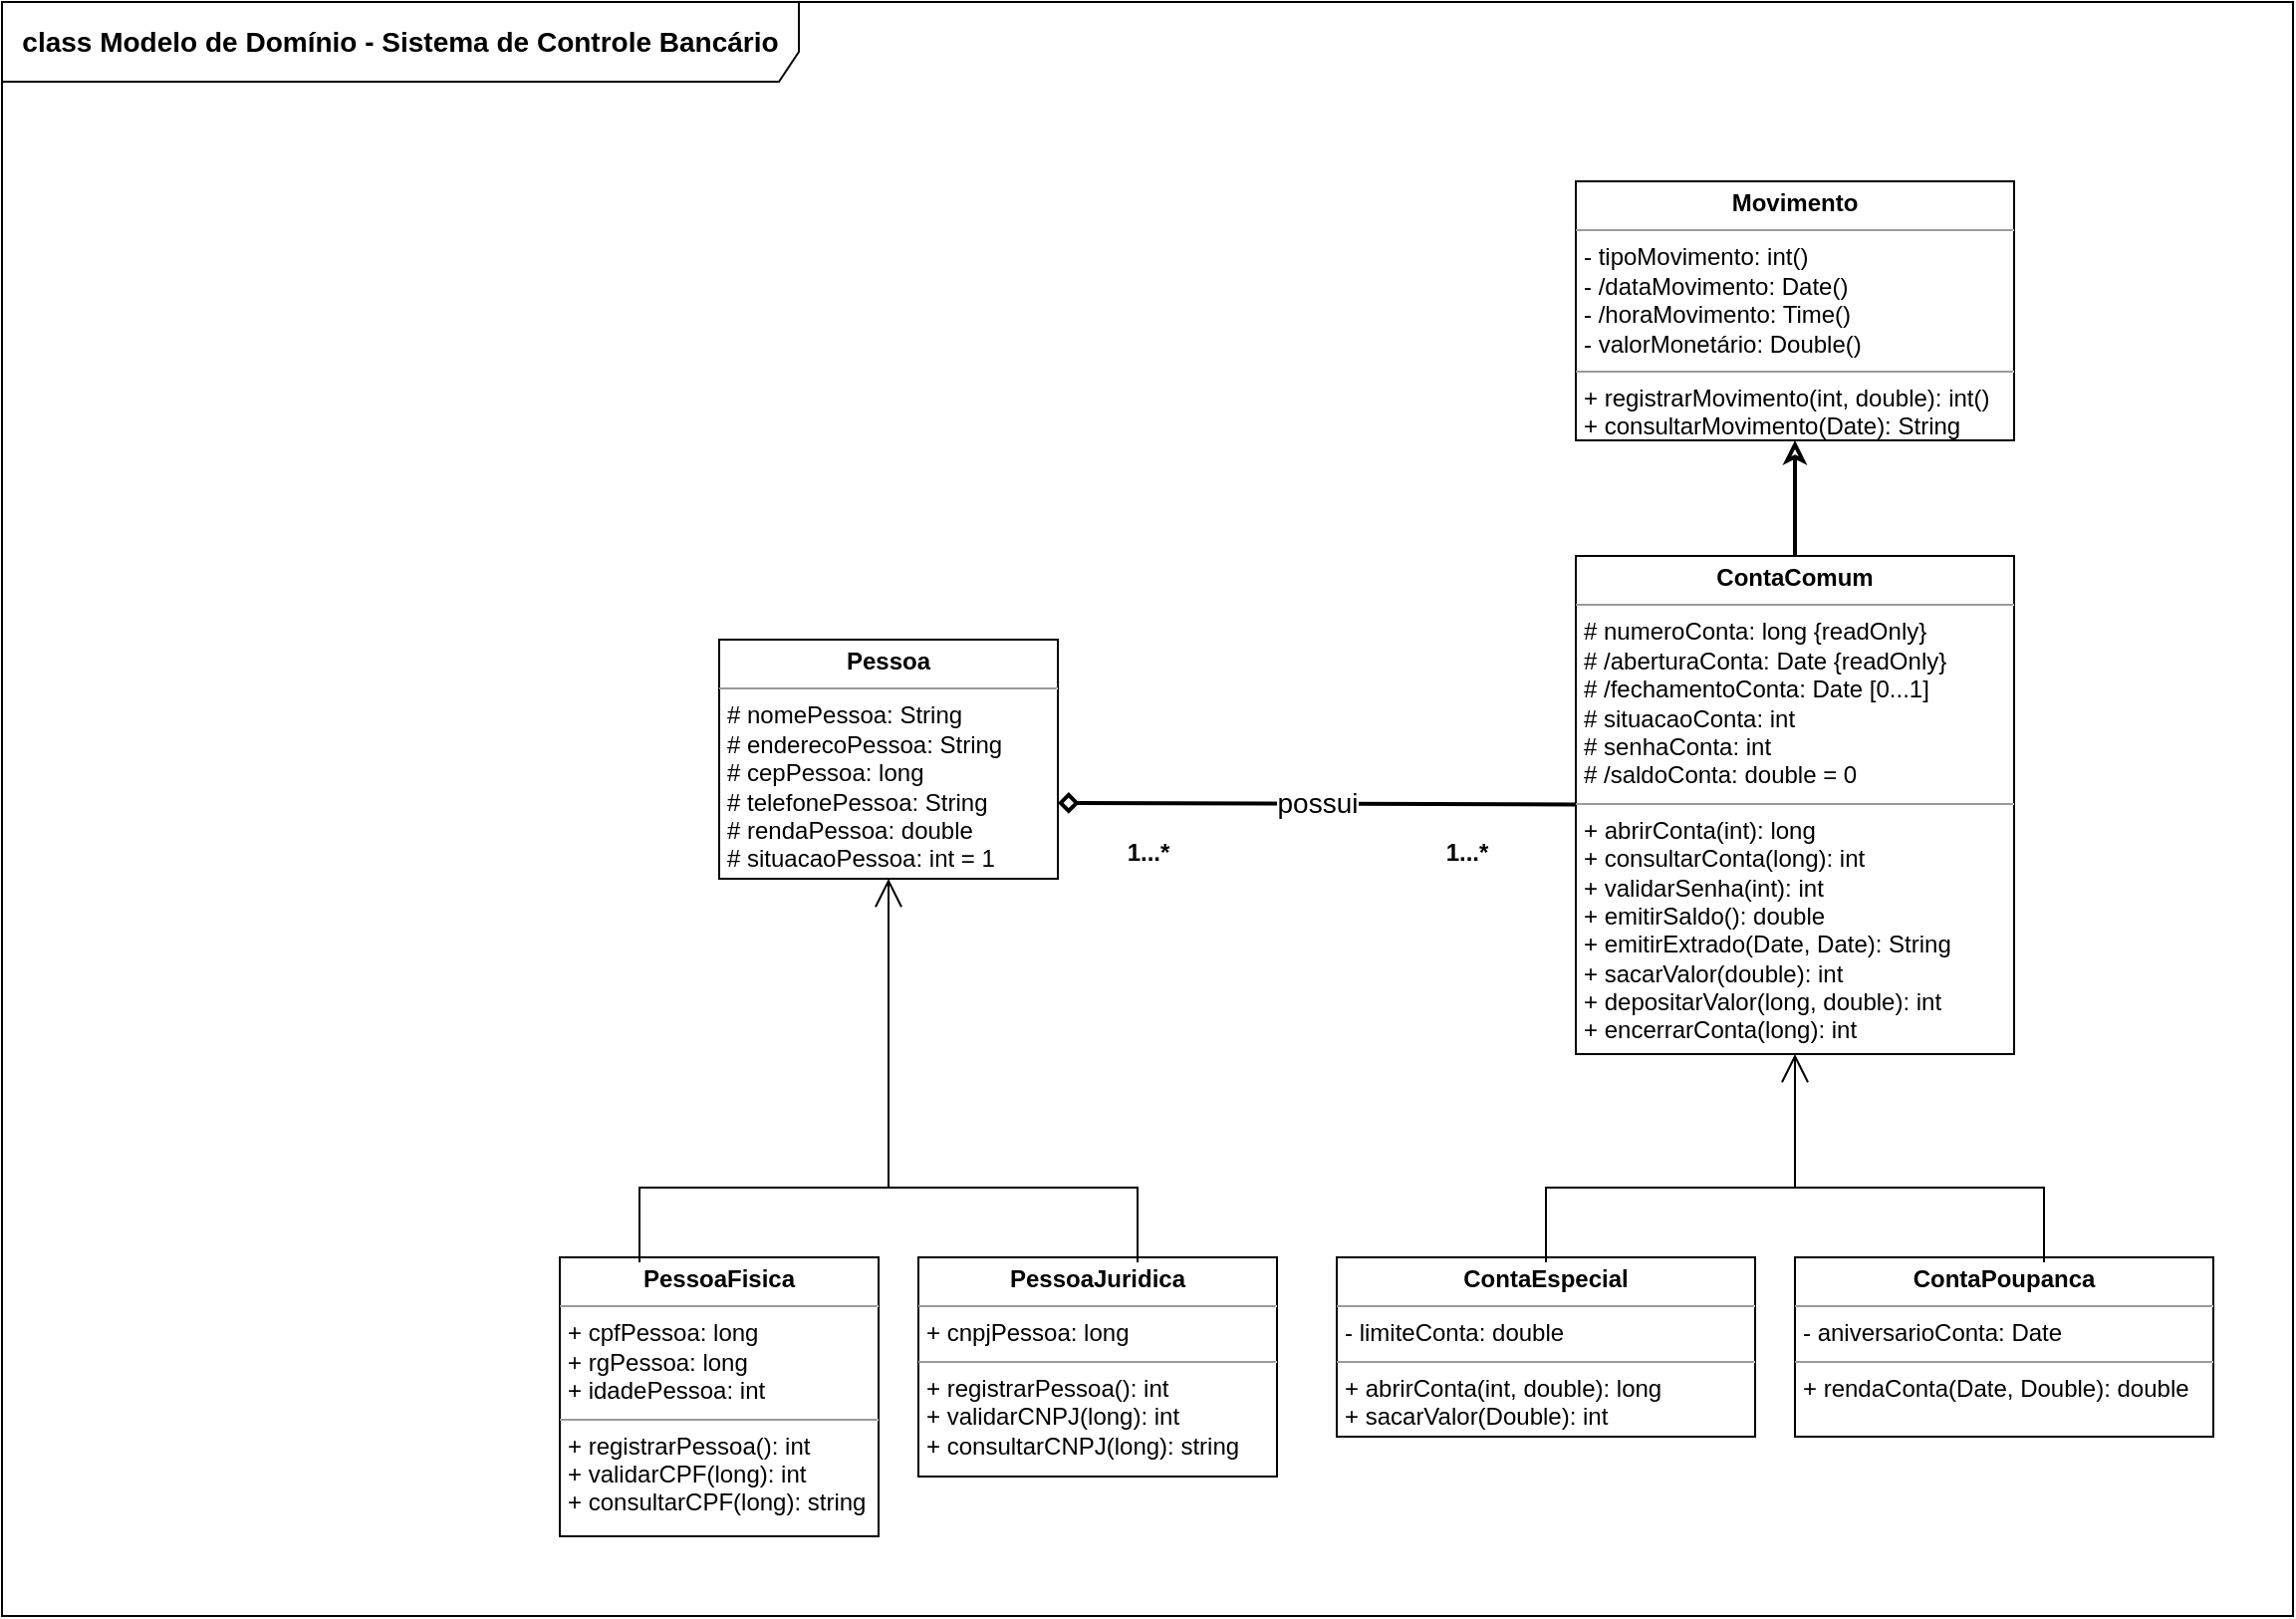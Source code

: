 <mxfile version="10.6.0" type="github"><diagram id="ncxCQxxzldWTZqw-56mi" name="Página-1"><mxGraphModel dx="840" dy="435" grid="1" gridSize="10" guides="1" tooltips="1" connect="1" arrows="1" fold="1" page="1" pageScale="1" pageWidth="1169" pageHeight="827" math="0" shadow="0"><root><mxCell id="0"/><mxCell id="1" parent="0"/><mxCell id="qdLc5eXvIGD6vj2TT2Fb-2" value="class Modelo de Domínio - Sistema de Controle Bancário" style="shape=umlFrame;whiteSpace=wrap;html=1;width=400;height=40;fontSize=14;fontStyle=1" parent="1" vertex="1"><mxGeometry x="10" y="10" width="1150" height="810" as="geometry"/></mxCell><mxCell id="qdLc5eXvIGD6vj2TT2Fb-10" value="" style="edgeStyle=orthogonalEdgeStyle;rounded=0;orthogonalLoop=1;jettySize=auto;html=1;fontSize=14;endArrow=none;endFill=0;startArrow=classic;startFill=0;strokeWidth=2;" parent="1" source="qdLc5eXvIGD6vj2TT2Fb-3" target="qdLc5eXvIGD6vj2TT2Fb-9" edge="1"><mxGeometry relative="1" as="geometry"/></mxCell><mxCell id="qdLc5eXvIGD6vj2TT2Fb-3" value="&lt;p style=&quot;margin: 0px ; margin-top: 4px ; text-align: center&quot;&gt;&lt;b&gt;Movimento&lt;/b&gt;&lt;/p&gt;&lt;hr size=&quot;1&quot;&gt;&lt;p style=&quot;margin: 0px ; margin-left: 4px&quot;&gt;- tipoMovimento: int()&lt;/p&gt;&lt;p style=&quot;margin: 0px ; margin-left: 4px&quot;&gt;- /dataMovimento: Date()&lt;/p&gt;&lt;p style=&quot;margin: 0px ; margin-left: 4px&quot;&gt;- /horaMovimento: Time()&lt;/p&gt;&lt;p style=&quot;margin: 0px ; margin-left: 4px&quot;&gt;- valorMonetário: Double()&lt;/p&gt;&lt;hr size=&quot;1&quot;&gt;&lt;p style=&quot;margin: 0px ; margin-left: 4px&quot;&gt;+ registrarMovimento(int, double): int()&lt;/p&gt;&lt;p style=&quot;margin: 0px ; margin-left: 4px&quot;&gt;+ consultarMovimento(Date): String&lt;/p&gt;" style="verticalAlign=top;align=left;overflow=fill;fontSize=12;fontFamily=Helvetica;html=1;" parent="1" vertex="1"><mxGeometry x="800" y="100" width="220" height="130" as="geometry"/></mxCell><mxCell id="qdLc5eXvIGD6vj2TT2Fb-9" value="&lt;p style=&quot;margin: 0px ; margin-top: 4px ; text-align: center&quot;&gt;&lt;b&gt;ContaComum&lt;/b&gt;&lt;/p&gt;&lt;hr size=&quot;1&quot;&gt;&lt;p style=&quot;margin: 0px ; margin-left: 4px&quot;&gt;# numeroConta: long {readOnly}&lt;/p&gt;&lt;p style=&quot;margin: 0px ; margin-left: 4px&quot;&gt;# /aberturaConta: Date {readOnly}&lt;/p&gt;&lt;p style=&quot;margin: 0px ; margin-left: 4px&quot;&gt;# /fechamentoConta: Date [0...1]&lt;/p&gt;&lt;p style=&quot;margin: 0px ; margin-left: 4px&quot;&gt;# situacaoConta: int&lt;/p&gt;&lt;p style=&quot;margin: 0px ; margin-left: 4px&quot;&gt;# senhaConta: int&lt;/p&gt;&lt;p style=&quot;margin: 0px ; margin-left: 4px&quot;&gt;# /saldoConta: double = 0&lt;/p&gt;&lt;hr size=&quot;1&quot;&gt;&lt;p style=&quot;margin: 0px ; margin-left: 4px&quot;&gt;+ abrirConta(int): long&lt;/p&gt;&lt;p style=&quot;margin: 0px ; margin-left: 4px&quot;&gt;+ consultarConta(long): int&lt;/p&gt;&lt;p style=&quot;margin: 0px ; margin-left: 4px&quot;&gt;+ validarSenha(int): int&lt;/p&gt;&lt;p style=&quot;margin: 0px ; margin-left: 4px&quot;&gt;+ emitirSaldo(): double&lt;/p&gt;&lt;p style=&quot;margin: 0px ; margin-left: 4px&quot;&gt;+ emitirExtrado(Date, Date): String&lt;/p&gt;&lt;p style=&quot;margin: 0px ; margin-left: 4px&quot;&gt;+ sacarValor(double): int&lt;/p&gt;&lt;p style=&quot;margin: 0px ; margin-left: 4px&quot;&gt;+ depositarValor(long, double): int&lt;/p&gt;&lt;p style=&quot;margin: 0px ; margin-left: 4px&quot;&gt;+ encerrarConta(long): int&lt;/p&gt;" style="verticalAlign=top;align=left;overflow=fill;fontSize=12;fontFamily=Helvetica;html=1;" parent="1" vertex="1"><mxGeometry x="800" y="288" width="220" height="250" as="geometry"/></mxCell><mxCell id="qdLc5eXvIGD6vj2TT2Fb-11" value="&lt;p style=&quot;margin: 0px ; margin-top: 4px ; text-align: center&quot;&gt;&lt;b&gt;Pessoa&lt;/b&gt;&lt;/p&gt;&lt;hr size=&quot;1&quot;&gt;&lt;p style=&quot;margin: 0px ; margin-left: 4px&quot;&gt;# nomePessoa: String&lt;/p&gt;&lt;p style=&quot;margin: 0px ; margin-left: 4px&quot;&gt;# enderecoPessoa: String&lt;/p&gt;&lt;p style=&quot;margin: 0px ; margin-left: 4px&quot;&gt;# cepPessoa: long&lt;/p&gt;&lt;p style=&quot;margin: 0px ; margin-left: 4px&quot;&gt;# telefonePessoa: String&lt;/p&gt;&lt;p style=&quot;margin: 0px ; margin-left: 4px&quot;&gt;# rendaPessoa: double&lt;/p&gt;&lt;p style=&quot;margin: 0px ; margin-left: 4px&quot;&gt;# situacaoPessoa: int = 1&lt;/p&gt;" style="verticalAlign=top;align=left;overflow=fill;fontSize=12;fontFamily=Helvetica;html=1;" parent="1" vertex="1"><mxGeometry x="370" y="330" width="170" height="120" as="geometry"/></mxCell><mxCell id="qdLc5eXvIGD6vj2TT2Fb-12" value="&lt;p style=&quot;margin: 0px ; margin-top: 4px ; text-align: center&quot;&gt;&lt;b&gt;PessoaFisica&lt;/b&gt;&lt;/p&gt;&lt;hr size=&quot;1&quot;&gt;&lt;p style=&quot;margin: 0px ; margin-left: 4px&quot;&gt;+ cpfPessoa: long&lt;/p&gt;&lt;p style=&quot;margin: 0px ; margin-left: 4px&quot;&gt;+ rgPessoa: long&lt;/p&gt;&lt;p style=&quot;margin: 0px ; margin-left: 4px&quot;&gt;+ idadePessoa: int&lt;/p&gt;&lt;hr size=&quot;1&quot;&gt;&lt;p style=&quot;margin: 0px ; margin-left: 4px&quot;&gt;+ registrarPessoa(): int&lt;/p&gt;&lt;p style=&quot;margin: 0px ; margin-left: 4px&quot;&gt;+ validarCPF(long): int&lt;/p&gt;&lt;p style=&quot;margin: 0px ; margin-left: 4px&quot;&gt;+ consultarCPF(long): string&lt;/p&gt;" style="verticalAlign=top;align=left;overflow=fill;fontSize=12;fontFamily=Helvetica;html=1;" parent="1" vertex="1"><mxGeometry x="290" y="640" width="160" height="140" as="geometry"/></mxCell><mxCell id="qdLc5eXvIGD6vj2TT2Fb-13" value="&lt;p style=&quot;margin: 0px ; margin-top: 4px ; text-align: center&quot;&gt;&lt;b&gt;PessoaJuridica&lt;/b&gt;&lt;/p&gt;&lt;hr size=&quot;1&quot;&gt;&lt;p style=&quot;margin: 0px ; margin-left: 4px&quot;&gt;+ cnpjPessoa: long&lt;/p&gt;&lt;hr size=&quot;1&quot;&gt;&lt;p style=&quot;margin: 0px ; margin-left: 4px&quot;&gt;+ registrarPessoa(): int&lt;/p&gt;&lt;p style=&quot;margin: 0px ; margin-left: 4px&quot;&gt;+ validarCNPJ(long): int&lt;/p&gt;&lt;p style=&quot;margin: 0px ; margin-left: 4px&quot;&gt;+ consultarCNPJ(long): string&lt;/p&gt;" style="verticalAlign=top;align=left;overflow=fill;fontSize=12;fontFamily=Helvetica;html=1;" parent="1" vertex="1"><mxGeometry x="470" y="640" width="180" height="110" as="geometry"/></mxCell><mxCell id="qdLc5eXvIGD6vj2TT2Fb-14" value="&lt;p style=&quot;margin: 0px ; margin-top: 4px ; text-align: center&quot;&gt;&lt;b&gt;ContaPoupanca&lt;/b&gt;&lt;/p&gt;&lt;hr size=&quot;1&quot;&gt;&lt;p style=&quot;margin: 0px ; margin-left: 4px&quot;&gt;- aniversarioConta: Date&lt;/p&gt;&lt;hr size=&quot;1&quot;&gt;&lt;p style=&quot;margin: 0px ; margin-left: 4px&quot;&gt;+ rendaConta(Date, Double): double&lt;/p&gt;" style="verticalAlign=top;align=left;overflow=fill;fontSize=12;fontFamily=Helvetica;html=1;" parent="1" vertex="1"><mxGeometry x="910" y="640" width="210" height="90" as="geometry"/></mxCell><mxCell id="qdLc5eXvIGD6vj2TT2Fb-15" value="&lt;p style=&quot;margin: 0px ; margin-top: 4px ; text-align: center&quot;&gt;&lt;b&gt;ContaEspecial&lt;/b&gt;&lt;/p&gt;&lt;hr size=&quot;1&quot;&gt;&lt;p style=&quot;margin: 0px ; margin-left: 4px&quot;&gt;- limiteConta: double&lt;/p&gt;&lt;hr size=&quot;1&quot;&gt;&lt;p style=&quot;margin: 0px ; margin-left: 4px&quot;&gt;+ abrirConta(int, double): long&lt;/p&gt;&lt;p style=&quot;margin: 0px ; margin-left: 4px&quot;&gt;+ sacarValor(Double): int&lt;/p&gt;" style="verticalAlign=top;align=left;overflow=fill;fontSize=12;fontFamily=Helvetica;html=1;" parent="1" vertex="1"><mxGeometry x="680" y="640" width="210" height="90" as="geometry"/></mxCell><mxCell id="qdLc5eXvIGD6vj2TT2Fb-16" value="" style="strokeWidth=1;html=1;shape=mxgraph.flowchart.annotation_2;align=left;rotation=90;" parent="1" vertex="1"><mxGeometry x="872.5" y="480" width="75" height="250" as="geometry"/></mxCell><mxCell id="qdLc5eXvIGD6vj2TT2Fb-20" value="" style="endArrow=open;endFill=0;endSize=12;html=1;strokeWidth=1;fontSize=14;exitX=0.171;exitY=0.5;exitDx=0;exitDy=0;exitPerimeter=0;" parent="1" source="qdLc5eXvIGD6vj2TT2Fb-16" target="qdLc5eXvIGD6vj2TT2Fb-9" edge="1"><mxGeometry width="160" relative="1" as="geometry"><mxPoint x="900" y="560" as="sourcePoint"/><mxPoint x="1060" y="560" as="targetPoint"/></mxGeometry></mxCell><mxCell id="qdLc5eXvIGD6vj2TT2Fb-21" value="" style="strokeWidth=1;html=1;shape=mxgraph.flowchart.annotation_2;align=left;rotation=90;" parent="1" vertex="1"><mxGeometry x="417.5" y="480" width="75" height="250" as="geometry"/></mxCell><mxCell id="kL89qhE8yfDnMzZP_2s1-1" value="" style="endArrow=open;endFill=1;endSize=12;html=1;strokeWidth=1;fontSize=14;entryX=0.5;entryY=1;entryDx=0;entryDy=0;exitX=0;exitY=0.5;exitDx=0;exitDy=0;exitPerimeter=0;" edge="1" parent="1" source="qdLc5eXvIGD6vj2TT2Fb-21" target="qdLc5eXvIGD6vj2TT2Fb-11"><mxGeometry width="160" relative="1" as="geometry"><mxPoint x="460" y="570" as="sourcePoint"/><mxPoint x="620" y="570" as="targetPoint"/></mxGeometry></mxCell><mxCell id="kL89qhE8yfDnMzZP_2s1-2" value="possui" style="endArrow=none;endFill=0;endSize=12;html=1;strokeWidth=2;fontSize=14;exitX=1;exitY=0.683;exitDx=0;exitDy=0;exitPerimeter=0;startArrow=diamond;startFill=0;" edge="1" parent="1" source="qdLc5eXvIGD6vj2TT2Fb-11" target="qdLc5eXvIGD6vj2TT2Fb-9"><mxGeometry width="160" relative="1" as="geometry"><mxPoint x="570" y="410" as="sourcePoint"/><mxPoint x="730" y="410" as="targetPoint"/></mxGeometry></mxCell><mxCell id="kL89qhE8yfDnMzZP_2s1-3" value="1...*" style="text;align=center;fontStyle=1;verticalAlign=middle;spacingLeft=3;spacingRight=3;strokeColor=none;rotatable=0;points=[[0,0.5],[1,0.5]];portConstraint=eastwest;html=1;" vertex="1" parent="1"><mxGeometry x="545" y="424" width="80" height="26" as="geometry"/></mxCell><mxCell id="kL89qhE8yfDnMzZP_2s1-4" value="1...*" style="text;align=center;fontStyle=1;verticalAlign=middle;spacingLeft=3;spacingRight=3;strokeColor=none;rotatable=0;points=[[0,0.5],[1,0.5]];portConstraint=eastwest;html=1;" vertex="1" parent="1"><mxGeometry x="705" y="424" width="80" height="26" as="geometry"/></mxCell></root></mxGraphModel></diagram><diagram id="Ryr_NOJxteSvWAH5ZzhO" name="Página-2"><mxGraphModel dx="988" dy="512" grid="1" gridSize="10" guides="1" tooltips="1" connect="1" arrows="1" fold="1" page="1" pageScale="1" pageWidth="1169" pageHeight="827" math="0" shadow="0"><root><mxCell id="HFW2d3kj4E91XvjPEC5J-0"/><mxCell id="HFW2d3kj4E91XvjPEC5J-1" parent="HFW2d3kj4E91XvjPEC5J-0"/><mxCell id="HFW2d3kj4E91XvjPEC5J-16" value="" style="strokeWidth=3;html=1;shape=mxgraph.flowchart.start_2;whiteSpace=wrap;fillColor=none;fontSize=14;align=center;shadow=1;" vertex="1" parent="HFW2d3kj4E91XvjPEC5J-1"><mxGeometry x="810" y="90" width="80" height="80" as="geometry"/></mxCell><mxCell id="HFW2d3kj4E91XvjPEC5J-2" value="act Emitir Saldo" style="shape=umlFrame;whiteSpace=wrap;html=1;strokeWidth=1;align=left;width=220;height=40;fontSize=14;fontStyle=1" vertex="1" parent="HFW2d3kj4E91XvjPEC5J-1"><mxGeometry x="10" y="10" width="940" height="810" as="geometry"/></mxCell><mxCell id="HFW2d3kj4E91XvjPEC5J-12" value="" style="edgeStyle=orthogonalEdgeStyle;rounded=0;orthogonalLoop=1;jettySize=auto;html=1;startArrow=none;startFill=0;endArrow=open;endFill=0;strokeWidth=2;fontSize=14;endSize=12;" edge="1" parent="HFW2d3kj4E91XvjPEC5J-1" source="HFW2d3kj4E91XvjPEC5J-3"><mxGeometry relative="1" as="geometry"><mxPoint x="370" y="130" as="targetPoint"/></mxGeometry></mxCell><mxCell id="HFW2d3kj4E91XvjPEC5J-3" value="&lt;div style=&quot;text-align: center&quot;&gt;&lt;span&gt;Receber Número da Conta&lt;/span&gt;&lt;/div&gt;" style="rounded=1;whiteSpace=wrap;html=1;strokeWidth=1;fontSize=14;align=left;fontStyle=1" vertex="1" parent="HFW2d3kj4E91XvjPEC5J-1"><mxGeometry x="150" y="100" width="120" height="60" as="geometry"/></mxCell><mxCell id="HFW2d3kj4E91XvjPEC5J-14" value="" style="edgeStyle=orthogonalEdgeStyle;rounded=0;orthogonalLoop=1;jettySize=auto;html=1;startArrow=none;startFill=0;endArrow=open;endFill=0;endSize=12;strokeWidth=2;fontSize=14;" edge="1" parent="HFW2d3kj4E91XvjPEC5J-1" source="HFW2d3kj4E91XvjPEC5J-4"><mxGeometry relative="1" as="geometry"><mxPoint x="620" y="130" as="targetPoint"/></mxGeometry></mxCell><mxCell id="HFW2d3kj4E91XvjPEC5J-4" value="&lt;div style=&quot;text-align: center&quot;&gt;&lt;span&gt;Consultar Conta&lt;/span&gt;&lt;/div&gt;" style="rounded=1;whiteSpace=wrap;html=1;strokeWidth=1;fontSize=14;align=center;fontStyle=1" vertex="1" parent="HFW2d3kj4E91XvjPEC5J-1"><mxGeometry x="370" y="100" width="120" height="60" as="geometry"/></mxCell><mxCell id="HFW2d3kj4E91XvjPEC5J-18" value="" style="edgeStyle=orthogonalEdgeStyle;rounded=0;orthogonalLoop=1;jettySize=auto;html=1;startArrow=none;startFill=0;endArrow=open;endFill=0;endSize=12;strokeWidth=2;fontSize=14;" edge="1" parent="HFW2d3kj4E91XvjPEC5J-1" source="HFW2d3kj4E91XvjPEC5J-5"><mxGeometry relative="1" as="geometry"><mxPoint x="790" y="130.0" as="targetPoint"/></mxGeometry></mxCell><mxCell id="HFW2d3kj4E91XvjPEC5J-5" value="" style="rhombus;whiteSpace=wrap;html=1;strokeWidth=1;fontSize=14;align=center;" vertex="1" parent="HFW2d3kj4E91XvjPEC5J-1"><mxGeometry x="630" y="90" width="80" height="80" as="geometry"/></mxCell><mxCell id="HFW2d3kj4E91XvjPEC5J-7" value="" style="ellipse;html=1;shape=endState;fillColor=#000000;strokeColor=#ff0000;fontSize=14;align=center;" vertex="1" parent="HFW2d3kj4E91XvjPEC5J-1"><mxGeometry x="20" y="115" width="30" height="30" as="geometry"/></mxCell><mxCell id="HFW2d3kj4E91XvjPEC5J-8" value="" style="ellipse;html=1;shape=endState;fillColor=none;strokeColor=none;fontSize=14;align=center;" vertex="1" parent="HFW2d3kj4E91XvjPEC5J-1"><mxGeometry x="180" y="115" width="30" height="30" as="geometry"/></mxCell><mxCell id="HFW2d3kj4E91XvjPEC5J-10" value="" style="endArrow=open;endFill=1;endSize=12;html=1;strokeWidth=2;fontSize=14;" edge="1" parent="HFW2d3kj4E91XvjPEC5J-1"><mxGeometry width="160" relative="1" as="geometry"><mxPoint x="50" y="130" as="sourcePoint"/><mxPoint x="150" y="130" as="targetPoint"/></mxGeometry></mxCell><mxCell id="HFW2d3kj4E91XvjPEC5J-15" value="" style="verticalLabelPosition=bottom;verticalAlign=top;html=1;strokeWidth=2;shape=mxgraph.flowchart.on-page_reference;fillColor=#f5f5f5;fontSize=14;align=center;gradientColor=#000000;strokeColor=#666666;" vertex="1" parent="HFW2d3kj4E91XvjPEC5J-1"><mxGeometry x="830" y="110" width="40" height="40" as="geometry"/></mxCell><mxCell id="HFW2d3kj4E91XvjPEC5J-19" value="[ Conta Invalida]" style="text;align=center;fontStyle=1;verticalAlign=middle;spacingLeft=3;spacingRight=3;strokeColor=none;rotatable=0;points=[[0,0.5],[1,0.5]];portConstraint=eastwest;shadow=1;fillColor=none;gradientColor=#000000;fontSize=12;html=1;" vertex="1" parent="HFW2d3kj4E91XvjPEC5J-1"><mxGeometry x="710" y="90" width="80" height="26" as="geometry"/></mxCell><mxCell id="HFW2d3kj4E91XvjPEC5J-20" value="Receber&lt;br style=&quot;font-size: 14px;&quot;&gt;Senha&lt;br style=&quot;font-size: 14px;&quot;&gt;" style="rounded=1;whiteSpace=wrap;html=1;shadow=1;strokeWidth=3;fillColor=none;gradientColor=#000000;fontSize=14;align=center;" vertex="1" parent="HFW2d3kj4E91XvjPEC5J-1"><mxGeometry x="630" y="290" width="120" height="60" as="geometry"/></mxCell></root></mxGraphModel></diagram></mxfile>